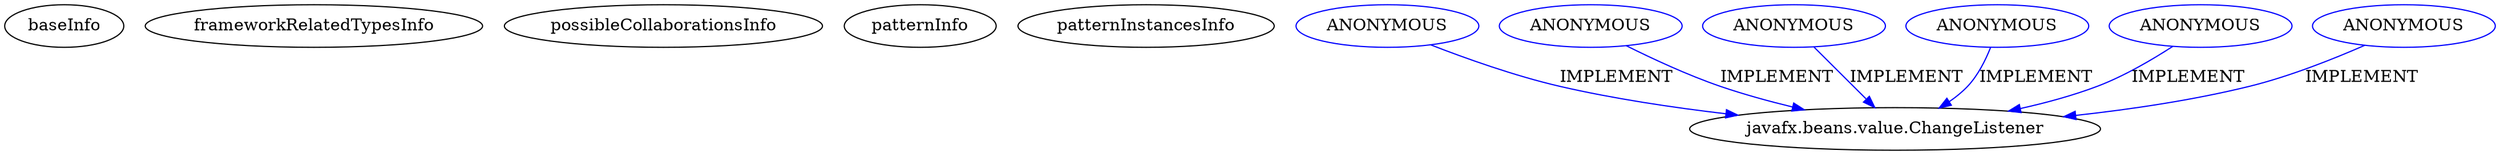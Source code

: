 digraph {
baseInfo[graphId=157,category="pattern",isAnonymous=false,possibleRelation=false]
frameworkRelatedTypesInfo[]
possibleCollaborationsInfo[]
patternInfo[frequency=9.0,patternRootClient=null]
patternInstancesInfo[0="hock323-eventManager~/hock323-eventManager/EventManager-master/src/eventManager/controller/pokerTournament/TournamentController.java~TournamentController~3009",1="Totenfluch-TPrivateChat-Client~/Totenfluch-TPrivateChat-Client/TPrivateChat-Client-master/TPvtChat-C/src/me/Totenfluch/pack/Main.java~Main~1483",2="hock323-eventManager~/hock323-eventManager/EventManager-master/src/eventManager/controller/pokerTournament/FormatController.java~FormatController~2993",3="if12b051-SWP_Paint~/if12b051-SWP_Paint/SWP_Paint-master/SWP_Paint/src/gui/MainController.java~MainController~3089",4="nablex-jfx-control-date~/nablex-jfx-control-date/jfx-control-date-master/src/main/java/be/nabu/jfx/control/date/DatePicker.java~DatePicker~3721",5="amau-classifier~/amau-classifier/classifier-master/src/main/java/me/data/DataController.java~DataController~1800",6="bianconejo-CEFX~/bianconejo-CEFX/CEFX-master/src/cefx/CEPrincipalController.java~CEPrincipalController~2114",7="didygo-gce-display~/didygo-gce-display/gce-display-master/src/proto1/DashBoard.java~DashBoard~2407",8="bianconejo-CEFX~/bianconejo-CEFX/CEFX-master/src/cefx/CECommandeController.java~CECommandeController~2084"]
67[label="javafx.beans.value.ChangeListener",vertexType="FRAMEWORK_INTERFACE_TYPE",isFrameworkType=false]
96[label="ANONYMOUS",vertexType="REFERENCE_ANONYMOUS_DECLARATION",isFrameworkType=false,color=blue]
136[label="ANONYMOUS",vertexType="REFERENCE_ANONYMOUS_DECLARATION",isFrameworkType=false,color=blue]
236[label="ANONYMOUS",vertexType="REFERENCE_ANONYMOUS_DECLARATION",isFrameworkType=false,color=blue]
76[label="ANONYMOUS",vertexType="REFERENCE_ANONYMOUS_DECLARATION",isFrameworkType=false,color=blue]
126[label="ANONYMOUS",vertexType="REFERENCE_ANONYMOUS_DECLARATION",isFrameworkType=false,color=blue]
196[label="ANONYMOUS",vertexType="REFERENCE_ANONYMOUS_DECLARATION",isFrameworkType=false,color=blue]
126->67[label="IMPLEMENT",color=blue]
136->67[label="IMPLEMENT",color=blue]
76->67[label="IMPLEMENT",color=blue]
236->67[label="IMPLEMENT",color=blue]
196->67[label="IMPLEMENT",color=blue]
96->67[label="IMPLEMENT",color=blue]
}
